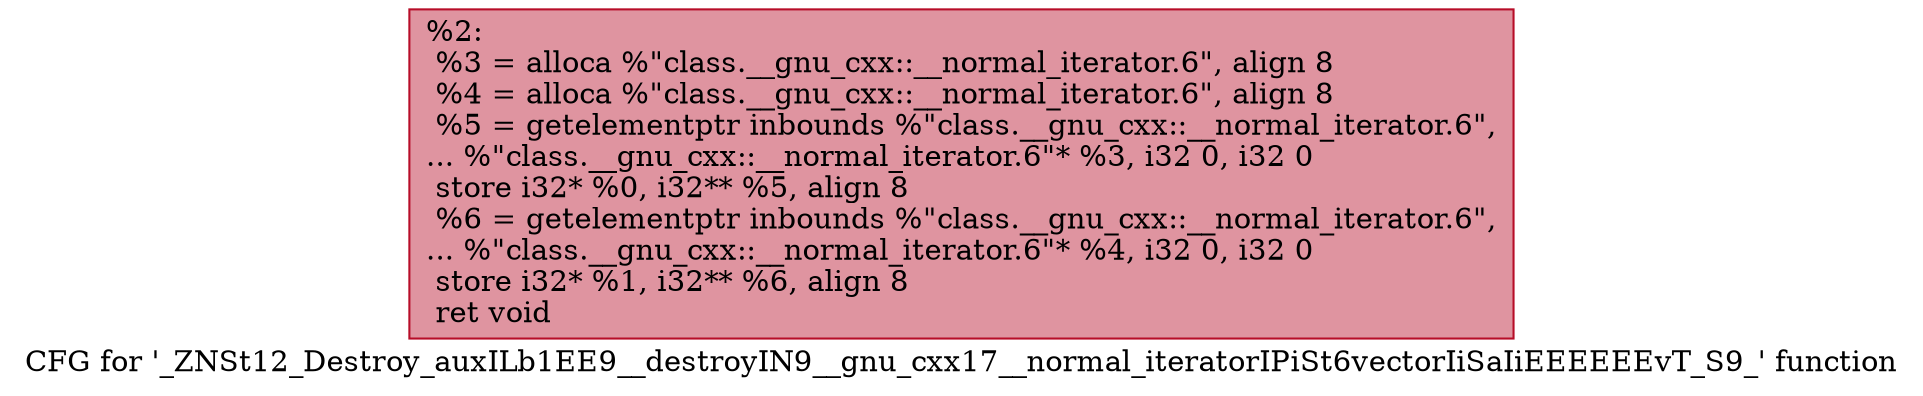 digraph "CFG for '_ZNSt12_Destroy_auxILb1EE9__destroyIN9__gnu_cxx17__normal_iteratorIPiSt6vectorIiSaIiEEEEEEvT_S9_' function" {
	label="CFG for '_ZNSt12_Destroy_auxILb1EE9__destroyIN9__gnu_cxx17__normal_iteratorIPiSt6vectorIiSaIiEEEEEEvT_S9_' function";

	Node0x559aeab5fb90 [shape=record,color="#b70d28ff", style=filled, fillcolor="#b70d2870",label="{%2:\l  %3 = alloca %\"class.__gnu_cxx::__normal_iterator.6\", align 8\l  %4 = alloca %\"class.__gnu_cxx::__normal_iterator.6\", align 8\l  %5 = getelementptr inbounds %\"class.__gnu_cxx::__normal_iterator.6\",\l... %\"class.__gnu_cxx::__normal_iterator.6\"* %3, i32 0, i32 0\l  store i32* %0, i32** %5, align 8\l  %6 = getelementptr inbounds %\"class.__gnu_cxx::__normal_iterator.6\",\l... %\"class.__gnu_cxx::__normal_iterator.6\"* %4, i32 0, i32 0\l  store i32* %1, i32** %6, align 8\l  ret void\l}"];
}
